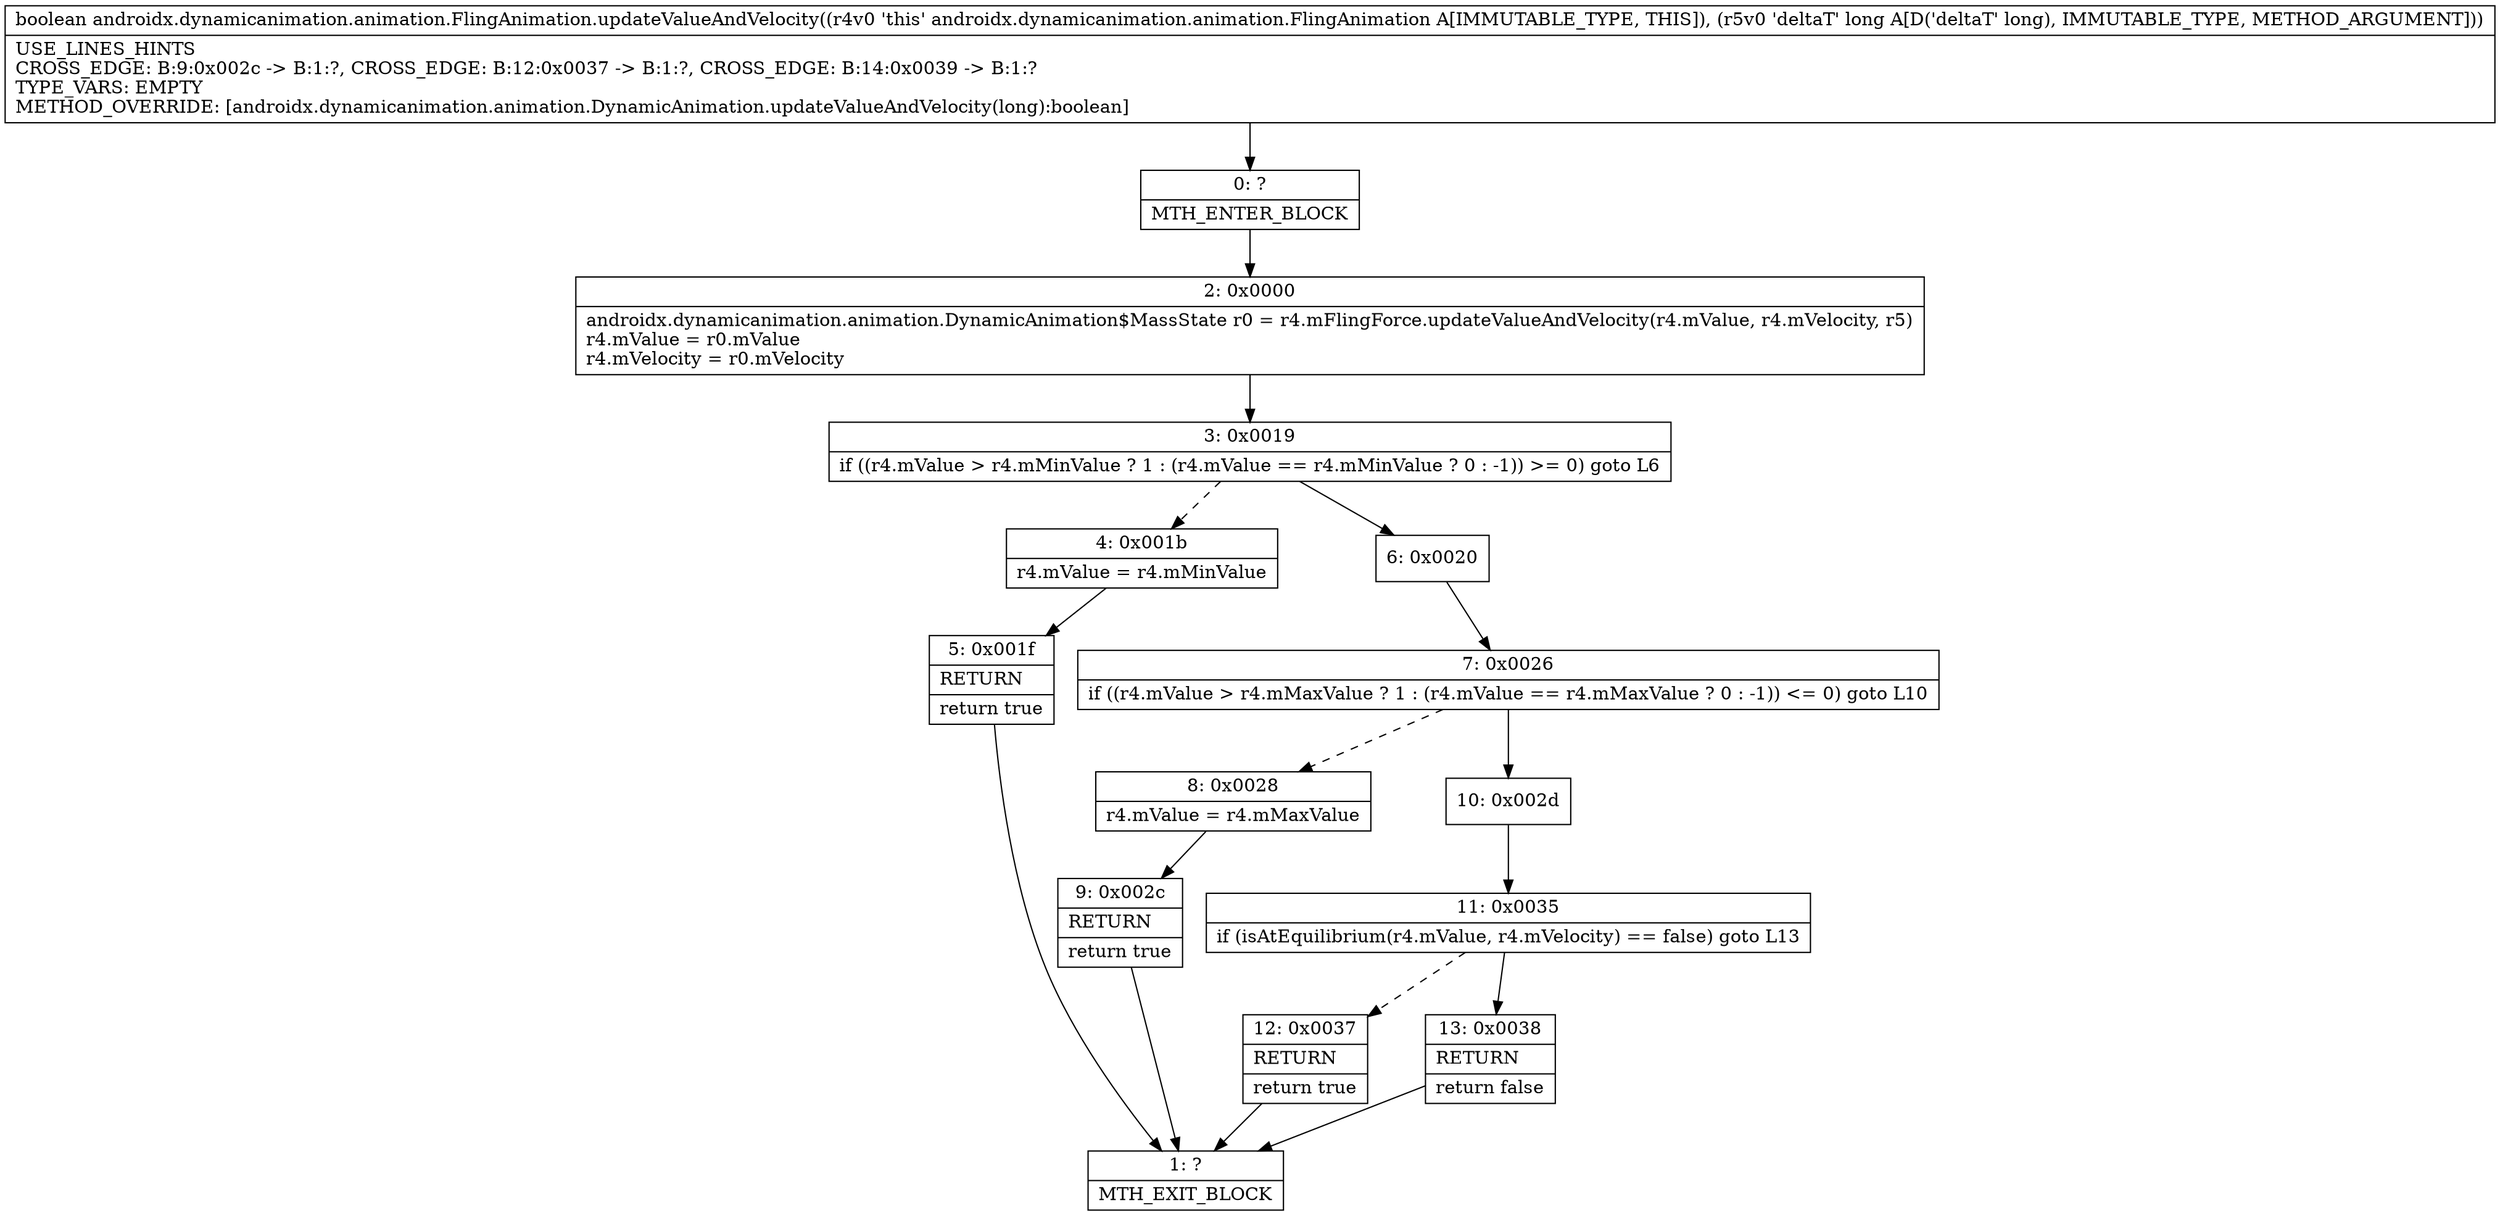 digraph "CFG forandroidx.dynamicanimation.animation.FlingAnimation.updateValueAndVelocity(J)Z" {
Node_0 [shape=record,label="{0\:\ ?|MTH_ENTER_BLOCK\l}"];
Node_2 [shape=record,label="{2\:\ 0x0000|androidx.dynamicanimation.animation.DynamicAnimation$MassState r0 = r4.mFlingForce.updateValueAndVelocity(r4.mValue, r4.mVelocity, r5)\lr4.mValue = r0.mValue\lr4.mVelocity = r0.mVelocity\l}"];
Node_3 [shape=record,label="{3\:\ 0x0019|if ((r4.mValue \> r4.mMinValue ? 1 : (r4.mValue == r4.mMinValue ? 0 : \-1)) \>= 0) goto L6\l}"];
Node_4 [shape=record,label="{4\:\ 0x001b|r4.mValue = r4.mMinValue\l}"];
Node_5 [shape=record,label="{5\:\ 0x001f|RETURN\l|return true\l}"];
Node_1 [shape=record,label="{1\:\ ?|MTH_EXIT_BLOCK\l}"];
Node_6 [shape=record,label="{6\:\ 0x0020}"];
Node_7 [shape=record,label="{7\:\ 0x0026|if ((r4.mValue \> r4.mMaxValue ? 1 : (r4.mValue == r4.mMaxValue ? 0 : \-1)) \<= 0) goto L10\l}"];
Node_8 [shape=record,label="{8\:\ 0x0028|r4.mValue = r4.mMaxValue\l}"];
Node_9 [shape=record,label="{9\:\ 0x002c|RETURN\l|return true\l}"];
Node_10 [shape=record,label="{10\:\ 0x002d}"];
Node_11 [shape=record,label="{11\:\ 0x0035|if (isAtEquilibrium(r4.mValue, r4.mVelocity) == false) goto L13\l}"];
Node_12 [shape=record,label="{12\:\ 0x0037|RETURN\l|return true\l}"];
Node_13 [shape=record,label="{13\:\ 0x0038|RETURN\l|return false\l}"];
MethodNode[shape=record,label="{boolean androidx.dynamicanimation.animation.FlingAnimation.updateValueAndVelocity((r4v0 'this' androidx.dynamicanimation.animation.FlingAnimation A[IMMUTABLE_TYPE, THIS]), (r5v0 'deltaT' long A[D('deltaT' long), IMMUTABLE_TYPE, METHOD_ARGUMENT]))  | USE_LINES_HINTS\lCROSS_EDGE: B:9:0x002c \-\> B:1:?, CROSS_EDGE: B:12:0x0037 \-\> B:1:?, CROSS_EDGE: B:14:0x0039 \-\> B:1:?\lTYPE_VARS: EMPTY\lMETHOD_OVERRIDE: [androidx.dynamicanimation.animation.DynamicAnimation.updateValueAndVelocity(long):boolean]\l}"];
MethodNode -> Node_0;Node_0 -> Node_2;
Node_2 -> Node_3;
Node_3 -> Node_4[style=dashed];
Node_3 -> Node_6;
Node_4 -> Node_5;
Node_5 -> Node_1;
Node_6 -> Node_7;
Node_7 -> Node_8[style=dashed];
Node_7 -> Node_10;
Node_8 -> Node_9;
Node_9 -> Node_1;
Node_10 -> Node_11;
Node_11 -> Node_12[style=dashed];
Node_11 -> Node_13;
Node_12 -> Node_1;
Node_13 -> Node_1;
}

